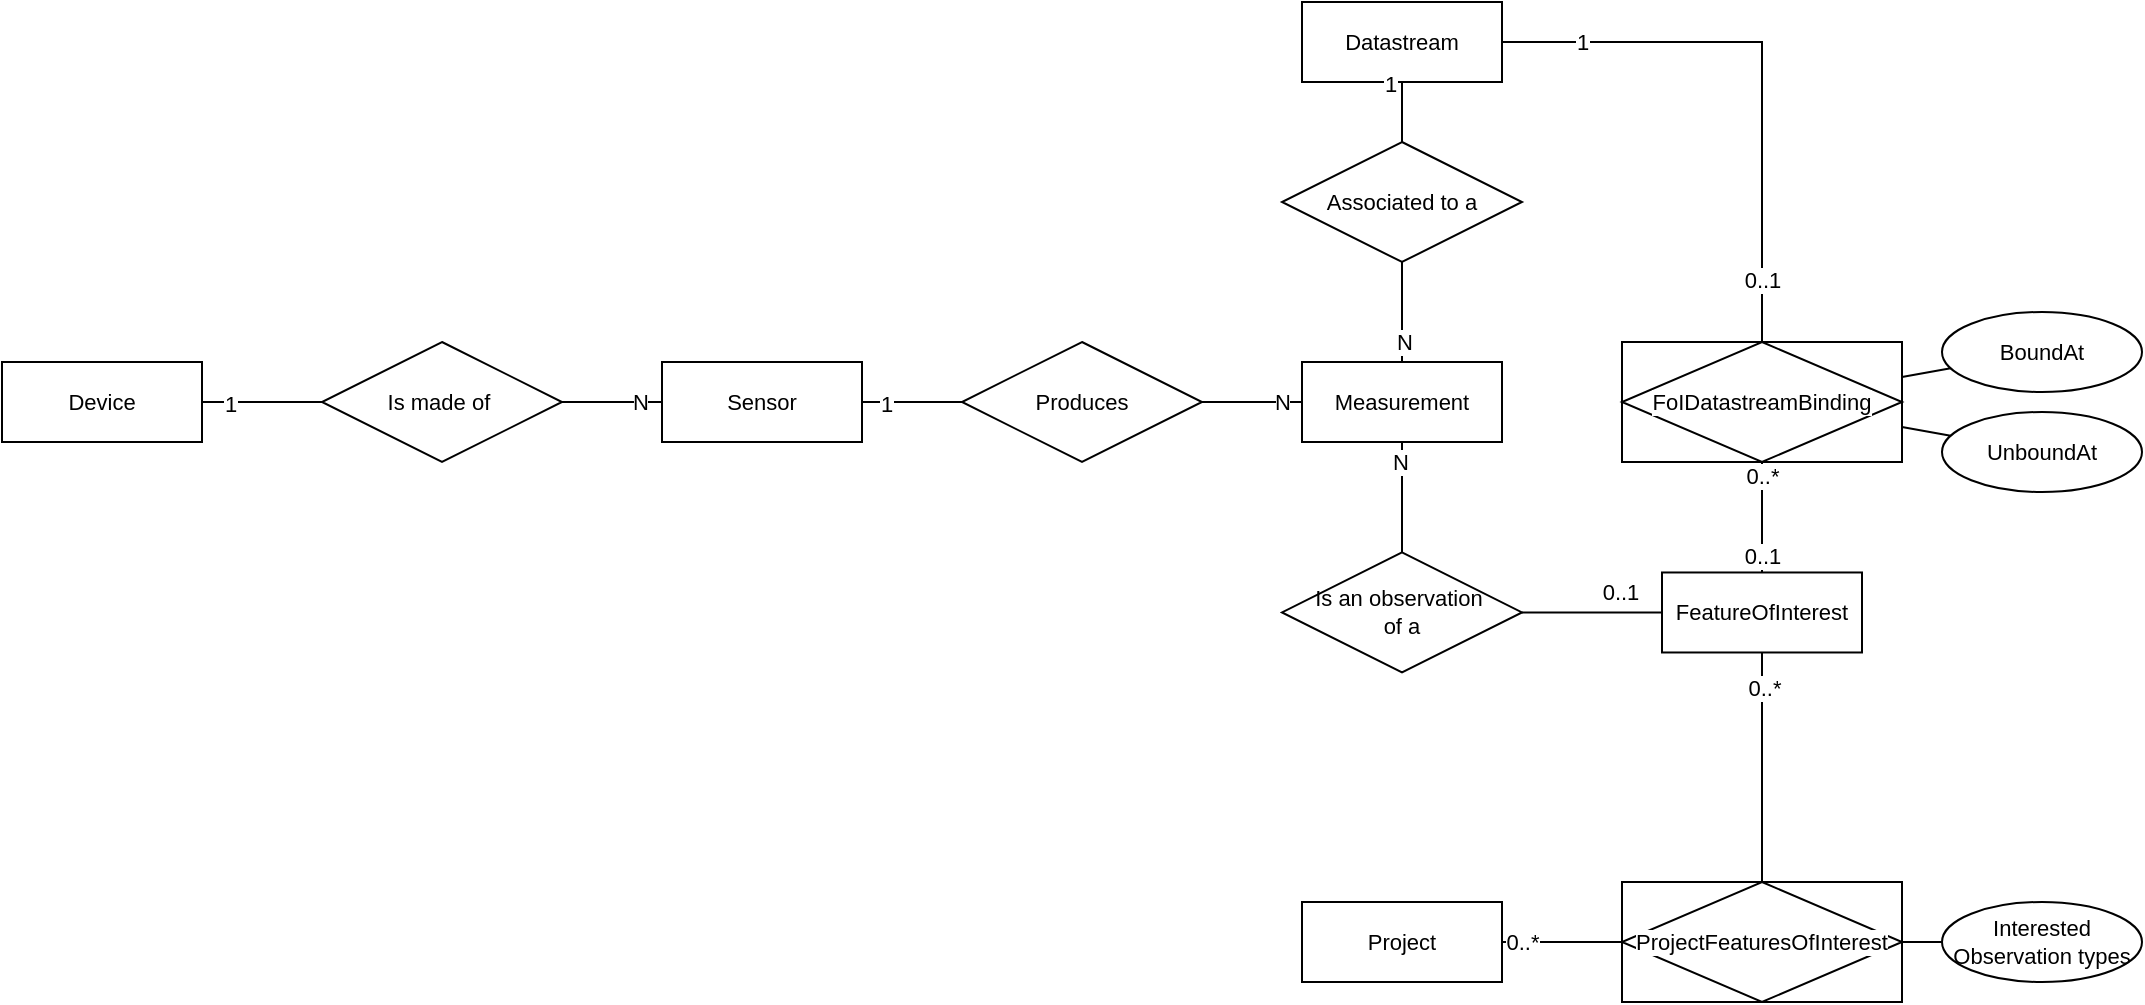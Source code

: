 <mxfile version="24.5.3" type="device" pages="4">
  <diagram id="fdyE7Bon9ZJWYV4omJpd" name="Entities">
    <mxGraphModel dx="1680" dy="700" grid="1" gridSize="10" guides="1" tooltips="1" connect="1" arrows="1" fold="1" page="1" pageScale="1" pageWidth="1169" pageHeight="827" math="0" shadow="0">
      <root>
        <mxCell id="0" />
        <mxCell id="1" parent="0" />
        <mxCell id="eA9G6KjPmTp-fEkUW4yD-7" style="rounded=0;orthogonalLoop=1;jettySize=auto;html=1;strokeColor=default;align=center;verticalAlign=middle;fontFamily=Helvetica;fontSize=11;fontColor=default;labelBackgroundColor=default;endArrow=none;endFill=0;" parent="1" source="eA9G6KjPmTp-fEkUW4yD-1" target="eA9G6KjPmTp-fEkUW4yD-6" edge="1">
          <mxGeometry relative="1" as="geometry" />
        </mxCell>
        <mxCell id="eA9G6KjPmTp-fEkUW4yD-15" value="1" style="edgeLabel;html=1;align=center;verticalAlign=middle;resizable=0;points=[];fontFamily=Helvetica;fontSize=11;fontColor=default;labelBackgroundColor=default;" parent="eA9G6KjPmTp-fEkUW4yD-7" vertex="1" connectable="0">
          <mxGeometry x="-0.54" y="-1" relative="1" as="geometry">
            <mxPoint as="offset" />
          </mxGeometry>
        </mxCell>
        <mxCell id="eA9G6KjPmTp-fEkUW4yD-1" value="Device" style="whiteSpace=wrap;html=1;align=center;fontFamily=Helvetica;fontSize=11;fontColor=default;labelBackgroundColor=default;" parent="1" vertex="1">
          <mxGeometry x="80" y="190" width="100" height="40" as="geometry" />
        </mxCell>
        <mxCell id="eA9G6KjPmTp-fEkUW4yD-10" style="edgeStyle=none;rounded=0;orthogonalLoop=1;jettySize=auto;html=1;strokeColor=default;align=center;verticalAlign=middle;fontFamily=Helvetica;fontSize=11;fontColor=default;labelBackgroundColor=default;endArrow=none;endFill=0;" parent="1" source="eA9G6KjPmTp-fEkUW4yD-2" target="eA9G6KjPmTp-fEkUW4yD-9" edge="1">
          <mxGeometry relative="1" as="geometry" />
        </mxCell>
        <mxCell id="eA9G6KjPmTp-fEkUW4yD-13" value="1" style="edgeLabel;html=1;align=center;verticalAlign=middle;resizable=0;points=[];fontFamily=Helvetica;fontSize=11;fontColor=default;labelBackgroundColor=default;" parent="eA9G6KjPmTp-fEkUW4yD-10" vertex="1" connectable="0">
          <mxGeometry x="-0.52" y="-1" relative="1" as="geometry">
            <mxPoint as="offset" />
          </mxGeometry>
        </mxCell>
        <mxCell id="eA9G6KjPmTp-fEkUW4yD-2" value="Sensor" style="whiteSpace=wrap;html=1;align=center;fontFamily=Helvetica;fontSize=11;fontColor=default;labelBackgroundColor=default;" parent="1" vertex="1">
          <mxGeometry x="410" y="190" width="100" height="40" as="geometry" />
        </mxCell>
        <mxCell id="eA9G6KjPmTp-fEkUW4yD-20" style="edgeStyle=none;rounded=0;orthogonalLoop=1;jettySize=auto;html=1;strokeColor=default;align=center;verticalAlign=middle;fontFamily=Helvetica;fontSize=11;fontColor=default;labelBackgroundColor=default;endArrow=none;endFill=0;" parent="1" source="eA9G6KjPmTp-fEkUW4yD-4" target="eA9G6KjPmTp-fEkUW4yD-19" edge="1">
          <mxGeometry relative="1" as="geometry" />
        </mxCell>
        <mxCell id="eA9G6KjPmTp-fEkUW4yD-24" value="N" style="edgeLabel;html=1;align=center;verticalAlign=middle;resizable=0;points=[];fontFamily=Helvetica;fontSize=11;fontColor=default;labelBackgroundColor=default;" parent="eA9G6KjPmTp-fEkUW4yD-20" vertex="1" connectable="0">
          <mxGeometry x="-0.619" y="-1" relative="1" as="geometry">
            <mxPoint y="-1" as="offset" />
          </mxGeometry>
        </mxCell>
        <mxCell id="eA9G6KjPmTp-fEkUW4yD-4" value="Measurement" style="whiteSpace=wrap;html=1;align=center;fontFamily=Helvetica;fontSize=11;fontColor=default;labelBackgroundColor=default;" parent="1" vertex="1">
          <mxGeometry x="730" y="190" width="100" height="40" as="geometry" />
        </mxCell>
        <mxCell id="vpOfPQBiSOP-EBAgESCu-8" style="rounded=0;orthogonalLoop=1;jettySize=auto;html=1;endArrow=none;endFill=0;" edge="1" parent="1" source="eA9G6KjPmTp-fEkUW4yD-5" target="vpOfPQBiSOP-EBAgESCu-5">
          <mxGeometry relative="1" as="geometry">
            <Array as="points">
              <mxPoint x="960" y="30" />
            </Array>
          </mxGeometry>
        </mxCell>
        <mxCell id="vpOfPQBiSOP-EBAgESCu-10" value="1" style="edgeLabel;html=1;align=center;verticalAlign=middle;resizable=0;points=[];" vertex="1" connectable="0" parent="vpOfPQBiSOP-EBAgESCu-8">
          <mxGeometry x="-0.717" relative="1" as="geometry">
            <mxPoint as="offset" />
          </mxGeometry>
        </mxCell>
        <mxCell id="vpOfPQBiSOP-EBAgESCu-13" value="0..1" style="edgeLabel;html=1;align=center;verticalAlign=middle;resizable=0;points=[];" vertex="1" connectable="0" parent="vpOfPQBiSOP-EBAgESCu-8">
          <mxGeometry x="0.775" relative="1" as="geometry">
            <mxPoint as="offset" />
          </mxGeometry>
        </mxCell>
        <mxCell id="eA9G6KjPmTp-fEkUW4yD-5" value="Datastream" style="whiteSpace=wrap;html=1;align=center;fontFamily=Helvetica;fontSize=11;fontColor=default;labelBackgroundColor=default;" parent="1" vertex="1">
          <mxGeometry x="730" y="10" width="100" height="40" as="geometry" />
        </mxCell>
        <mxCell id="eA9G6KjPmTp-fEkUW4yD-8" style="edgeStyle=none;rounded=0;orthogonalLoop=1;jettySize=auto;html=1;strokeColor=default;align=center;verticalAlign=middle;fontFamily=Helvetica;fontSize=11;fontColor=default;labelBackgroundColor=default;endArrow=none;endFill=0;fontStyle=0" parent="1" source="eA9G6KjPmTp-fEkUW4yD-6" target="eA9G6KjPmTp-fEkUW4yD-2" edge="1">
          <mxGeometry relative="1" as="geometry" />
        </mxCell>
        <mxCell id="eA9G6KjPmTp-fEkUW4yD-14" value="N" style="edgeLabel;html=1;align=center;verticalAlign=middle;resizable=0;points=[];fontFamily=Helvetica;fontSize=11;fontColor=default;labelBackgroundColor=default;" parent="eA9G6KjPmTp-fEkUW4yD-8" vertex="1" connectable="0">
          <mxGeometry x="0.531" relative="1" as="geometry">
            <mxPoint as="offset" />
          </mxGeometry>
        </mxCell>
        <mxCell id="eA9G6KjPmTp-fEkUW4yD-6" value="Is made of&amp;nbsp;" style="shape=rhombus;perimeter=rhombusPerimeter;whiteSpace=wrap;html=1;align=center;fontFamily=Helvetica;fontSize=11;fontColor=default;labelBackgroundColor=default;" parent="1" vertex="1">
          <mxGeometry x="240" y="180" width="120" height="60" as="geometry" />
        </mxCell>
        <mxCell id="eA9G6KjPmTp-fEkUW4yD-11" style="edgeStyle=none;rounded=0;orthogonalLoop=1;jettySize=auto;html=1;strokeColor=default;align=center;verticalAlign=middle;fontFamily=Helvetica;fontSize=11;fontColor=default;labelBackgroundColor=default;endArrow=none;endFill=0;" parent="1" source="eA9G6KjPmTp-fEkUW4yD-9" target="eA9G6KjPmTp-fEkUW4yD-4" edge="1">
          <mxGeometry relative="1" as="geometry" />
        </mxCell>
        <mxCell id="eA9G6KjPmTp-fEkUW4yD-12" value="N" style="edgeLabel;html=1;align=center;verticalAlign=middle;resizable=0;points=[];fontFamily=Helvetica;fontSize=11;fontColor=default;labelBackgroundColor=default;" parent="eA9G6KjPmTp-fEkUW4yD-11" vertex="1" connectable="0">
          <mxGeometry x="0.4" relative="1" as="geometry">
            <mxPoint x="5" as="offset" />
          </mxGeometry>
        </mxCell>
        <mxCell id="eA9G6KjPmTp-fEkUW4yD-9" value="Produces" style="shape=rhombus;perimeter=rhombusPerimeter;whiteSpace=wrap;html=1;align=center;fontFamily=Helvetica;fontSize=11;fontColor=default;labelBackgroundColor=default;" parent="1" vertex="1">
          <mxGeometry x="560" y="180" width="120" height="60" as="geometry" />
        </mxCell>
        <mxCell id="eA9G6KjPmTp-fEkUW4yD-21" style="edgeStyle=none;rounded=0;orthogonalLoop=1;jettySize=auto;html=1;strokeColor=default;align=center;verticalAlign=middle;fontFamily=Helvetica;fontSize=11;fontColor=default;labelBackgroundColor=default;endArrow=none;endFill=0;" parent="1" source="eA9G6KjPmTp-fEkUW4yD-19" target="eA9G6KjPmTp-fEkUW4yD-5" edge="1">
          <mxGeometry relative="1" as="geometry">
            <Array as="points" />
          </mxGeometry>
        </mxCell>
        <mxCell id="eA9G6KjPmTp-fEkUW4yD-25" value="1" style="edgeLabel;html=1;align=center;verticalAlign=middle;resizable=0;points=[];fontFamily=Helvetica;fontSize=11;fontColor=default;labelBackgroundColor=default;" parent="eA9G6KjPmTp-fEkUW4yD-21" vertex="1" connectable="0">
          <mxGeometry x="0.883" y="-1" relative="1" as="geometry">
            <mxPoint x="-7" y="-1" as="offset" />
          </mxGeometry>
        </mxCell>
        <mxCell id="eA9G6KjPmTp-fEkUW4yD-19" value="Associated to a" style="shape=rhombus;perimeter=rhombusPerimeter;whiteSpace=wrap;html=1;align=center;fontFamily=Helvetica;fontSize=11;fontColor=default;labelBackgroundColor=none;" parent="1" vertex="1">
          <mxGeometry x="720" y="80" width="120" height="60" as="geometry" />
        </mxCell>
        <mxCell id="eA9G6KjPmTp-fEkUW4yD-26" style="edgeStyle=none;rounded=0;orthogonalLoop=1;jettySize=auto;html=1;strokeColor=default;align=center;verticalAlign=middle;fontFamily=Helvetica;fontSize=11;fontColor=default;labelBackgroundColor=default;endArrow=none;endFill=0;" parent="1" source="eA9G6KjPmTp-fEkUW4yD-4" target="eA9G6KjPmTp-fEkUW4yD-31" edge="1">
          <mxGeometry relative="1" as="geometry">
            <mxPoint x="830" y="310" as="sourcePoint" />
          </mxGeometry>
        </mxCell>
        <mxCell id="eA9G6KjPmTp-fEkUW4yD-27" value="N" style="edgeLabel;html=1;align=center;verticalAlign=middle;resizable=0;points=[];fontFamily=Helvetica;fontSize=11;fontColor=default;labelBackgroundColor=default;" parent="eA9G6KjPmTp-fEkUW4yD-26" vertex="1" connectable="0">
          <mxGeometry x="-0.619" y="-1" relative="1" as="geometry">
            <mxPoint y="-1" as="offset" />
          </mxGeometry>
        </mxCell>
        <mxCell id="eA9G6KjPmTp-fEkUW4yD-28" value="FeatureOfInterest" style="whiteSpace=wrap;html=1;align=center;fontFamily=Helvetica;fontSize=11;fontColor=default;labelBackgroundColor=default;" parent="1" vertex="1">
          <mxGeometry x="910" y="295.24" width="100" height="40" as="geometry" />
        </mxCell>
        <mxCell id="eA9G6KjPmTp-fEkUW4yD-29" style="edgeStyle=none;rounded=0;orthogonalLoop=1;jettySize=auto;html=1;strokeColor=default;align=center;verticalAlign=middle;fontFamily=Helvetica;fontSize=11;fontColor=default;labelBackgroundColor=default;endArrow=none;endFill=0;" parent="1" source="eA9G6KjPmTp-fEkUW4yD-31" target="eA9G6KjPmTp-fEkUW4yD-28" edge="1">
          <mxGeometry relative="1" as="geometry">
            <Array as="points" />
          </mxGeometry>
        </mxCell>
        <mxCell id="eA9G6KjPmTp-fEkUW4yD-30" value="0..1" style="edgeLabel;html=1;align=center;verticalAlign=middle;resizable=0;points=[];fontFamily=Helvetica;fontSize=11;fontColor=default;labelBackgroundColor=default;" parent="eA9G6KjPmTp-fEkUW4yD-29" vertex="1" connectable="0">
          <mxGeometry x="0.883" y="-1" relative="1" as="geometry">
            <mxPoint x="-17" y="-11" as="offset" />
          </mxGeometry>
        </mxCell>
        <mxCell id="eA9G6KjPmTp-fEkUW4yD-31" value="Is an observation&amp;nbsp;&lt;div&gt;of a&lt;/div&gt;" style="shape=rhombus;perimeter=rhombusPerimeter;whiteSpace=wrap;html=1;align=center;fontFamily=Helvetica;fontSize=11;fontColor=default;labelBackgroundColor=none;fillColor=default;" parent="1" vertex="1">
          <mxGeometry x="720" y="285.24" width="120" height="60" as="geometry" />
        </mxCell>
        <mxCell id="vpOfPQBiSOP-EBAgESCu-3" style="edgeStyle=none;rounded=0;orthogonalLoop=1;jettySize=auto;html=1;strokeColor=default;align=center;verticalAlign=middle;fontFamily=Helvetica;fontSize=11;fontColor=default;labelBackgroundColor=default;endArrow=none;endFill=0;" edge="1" parent="1" source="vpOfPQBiSOP-EBAgESCu-5" target="vpOfPQBiSOP-EBAgESCu-6">
          <mxGeometry relative="1" as="geometry" />
        </mxCell>
        <mxCell id="vpOfPQBiSOP-EBAgESCu-4" style="edgeStyle=none;rounded=0;orthogonalLoop=1;jettySize=auto;html=1;strokeColor=default;align=center;verticalAlign=middle;fontFamily=Helvetica;fontSize=11;fontColor=default;labelBackgroundColor=default;endArrow=none;endFill=0;" edge="1" parent="1" source="vpOfPQBiSOP-EBAgESCu-5" target="vpOfPQBiSOP-EBAgESCu-7">
          <mxGeometry relative="1" as="geometry" />
        </mxCell>
        <mxCell id="vpOfPQBiSOP-EBAgESCu-9" style="rounded=0;orthogonalLoop=1;jettySize=auto;html=1;endArrow=none;endFill=0;" edge="1" parent="1" source="vpOfPQBiSOP-EBAgESCu-5" target="eA9G6KjPmTp-fEkUW4yD-28">
          <mxGeometry relative="1" as="geometry" />
        </mxCell>
        <mxCell id="vpOfPQBiSOP-EBAgESCu-11" value="0..1" style="edgeLabel;html=1;align=center;verticalAlign=middle;resizable=0;points=[];" vertex="1" connectable="0" parent="vpOfPQBiSOP-EBAgESCu-9">
          <mxGeometry x="0.693" relative="1" as="geometry">
            <mxPoint as="offset" />
          </mxGeometry>
        </mxCell>
        <mxCell id="vpOfPQBiSOP-EBAgESCu-12" value="0..*" style="edgeLabel;html=1;align=center;verticalAlign=middle;resizable=0;points=[];" vertex="1" connectable="0" parent="vpOfPQBiSOP-EBAgESCu-9">
          <mxGeometry x="-0.767" relative="1" as="geometry">
            <mxPoint as="offset" />
          </mxGeometry>
        </mxCell>
        <mxCell id="vpOfPQBiSOP-EBAgESCu-5" value="FoIDatastreamBinding" style="shape=associativeEntity;whiteSpace=wrap;html=1;align=center;fontFamily=Helvetica;fontSize=11;fontColor=default;labelBackgroundColor=default;" vertex="1" parent="1">
          <mxGeometry x="890" y="180" width="140" height="60" as="geometry" />
        </mxCell>
        <mxCell id="vpOfPQBiSOP-EBAgESCu-6" value="BoundAt" style="ellipse;whiteSpace=wrap;html=1;align=center;fontFamily=Helvetica;fontSize=11;fontColor=default;labelBackgroundColor=default;" vertex="1" parent="1">
          <mxGeometry x="1050" y="165" width="100" height="40" as="geometry" />
        </mxCell>
        <mxCell id="vpOfPQBiSOP-EBAgESCu-7" value="UnboundAt" style="ellipse;whiteSpace=wrap;html=1;align=center;fontFamily=Helvetica;fontSize=11;fontColor=default;labelBackgroundColor=default;" vertex="1" parent="1">
          <mxGeometry x="1050" y="215" width="100" height="40" as="geometry" />
        </mxCell>
        <mxCell id="0A-EdyVpFoUyQ_ps4YC1-2" style="edgeStyle=none;rounded=0;orthogonalLoop=1;jettySize=auto;html=1;strokeColor=default;align=center;verticalAlign=middle;fontFamily=Helvetica;fontSize=11;fontColor=default;labelBackgroundColor=default;endArrow=none;endFill=0;" edge="1" parent="1" source="vpOfPQBiSOP-EBAgESCu-14" target="0A-EdyVpFoUyQ_ps4YC1-7">
          <mxGeometry relative="1" as="geometry">
            <mxPoint x="900" y="480" as="targetPoint" />
          </mxGeometry>
        </mxCell>
        <mxCell id="0A-EdyVpFoUyQ_ps4YC1-6" value="0..*" style="edgeLabel;html=1;align=center;verticalAlign=middle;resizable=0;points=[];fontFamily=Helvetica;fontSize=11;fontColor=default;labelBackgroundColor=default;" vertex="1" connectable="0" parent="0A-EdyVpFoUyQ_ps4YC1-2">
          <mxGeometry x="-0.667" y="-1" relative="1" as="geometry">
            <mxPoint y="-1" as="offset" />
          </mxGeometry>
        </mxCell>
        <mxCell id="vpOfPQBiSOP-EBAgESCu-14" value="Project" style="whiteSpace=wrap;html=1;align=center;fontFamily=Helvetica;fontSize=11;fontColor=default;labelBackgroundColor=default;" vertex="1" parent="1">
          <mxGeometry x="730" y="460" width="100" height="40" as="geometry" />
        </mxCell>
        <mxCell id="0A-EdyVpFoUyQ_ps4YC1-3" style="edgeStyle=none;rounded=0;orthogonalLoop=1;jettySize=auto;html=1;strokeColor=default;align=center;verticalAlign=middle;fontFamily=Helvetica;fontSize=11;fontColor=default;labelBackgroundColor=default;endArrow=none;endFill=0;" edge="1" parent="1" source="0A-EdyVpFoUyQ_ps4YC1-7" target="eA9G6KjPmTp-fEkUW4yD-28">
          <mxGeometry relative="1" as="geometry">
            <mxPoint x="960" y="400" as="sourcePoint" />
          </mxGeometry>
        </mxCell>
        <mxCell id="0A-EdyVpFoUyQ_ps4YC1-5" value="0..*" style="edgeLabel;html=1;align=center;verticalAlign=middle;resizable=0;points=[];fontFamily=Helvetica;fontSize=11;fontColor=default;labelBackgroundColor=default;" vertex="1" connectable="0" parent="0A-EdyVpFoUyQ_ps4YC1-3">
          <mxGeometry x="0.688" y="-1" relative="1" as="geometry">
            <mxPoint as="offset" />
          </mxGeometry>
        </mxCell>
        <mxCell id="0A-EdyVpFoUyQ_ps4YC1-9" style="edgeStyle=none;rounded=0;orthogonalLoop=1;jettySize=auto;html=1;strokeColor=default;align=center;verticalAlign=middle;fontFamily=Helvetica;fontSize=11;fontColor=default;labelBackgroundColor=default;endArrow=none;endFill=0;" edge="1" parent="1" source="0A-EdyVpFoUyQ_ps4YC1-7" target="0A-EdyVpFoUyQ_ps4YC1-8">
          <mxGeometry relative="1" as="geometry" />
        </mxCell>
        <mxCell id="0A-EdyVpFoUyQ_ps4YC1-7" value="ProjectFeaturesOfInterest" style="shape=associativeEntity;whiteSpace=wrap;html=1;align=center;fontFamily=Helvetica;fontSize=11;fontColor=default;labelBackgroundColor=default;" vertex="1" parent="1">
          <mxGeometry x="890" y="450" width="140" height="60" as="geometry" />
        </mxCell>
        <mxCell id="0A-EdyVpFoUyQ_ps4YC1-8" value="Interested Observation types" style="ellipse;whiteSpace=wrap;html=1;align=center;fontFamily=Helvetica;fontSize=11;fontColor=default;labelBackgroundColor=none;" vertex="1" parent="1">
          <mxGeometry x="1050" y="460" width="100" height="40" as="geometry" />
        </mxCell>
      </root>
    </mxGraphModel>
  </diagram>
  <diagram id="fMGNeipkLIkTHCkSgyKK" name="Services">
    <mxGraphModel dx="1960" dy="817" grid="1" gridSize="10" guides="1" tooltips="1" connect="1" arrows="1" fold="1" page="1" pageScale="1.25" pageWidth="1169" pageHeight="827" math="0" shadow="0">
      <root>
        <mxCell id="0" />
        <mxCell id="1" parent="0" />
        <object placeholders="1" c4Name="Devices" c4Type="Component" c4Technology="GoLang" c4Description="Responsible for managing devices and their sensors" label="&lt;font style=&quot;font-size: 16px&quot;&gt;&lt;b&gt;%c4Name%&lt;/b&gt;&lt;/font&gt;&lt;div&gt;[%c4Type%: %c4Technology%]&lt;/div&gt;&lt;br&gt;&lt;div&gt;&lt;font style=&quot;font-size: 11px&quot;&gt;%c4Description%&lt;/font&gt;&lt;/div&gt;" id="EjK_YpWmMZ_rpSEXWELv-1">
          <mxCell style="rounded=1;whiteSpace=wrap;html=1;labelBackgroundColor=none;fillColor=#63BEF2;fontColor=#ffffff;align=center;arcSize=6;strokeColor=#2086C9;metaEdit=1;resizable=0;points=[[0.25,0,0],[0.5,0,0],[0.75,0,0],[1,0.25,0],[1,0.5,0],[1,0.75,0],[0.75,1,0],[0.5,1,0],[0.25,1,0],[0,0.75,0],[0,0.5,0],[0,0.25,0]];" vertex="1" parent="1">
            <mxGeometry x="525" y="230" width="240" height="120" as="geometry" />
          </mxCell>
        </object>
        <mxCell id="ywTnzIPJs6wiFW_c2x1Z-4" style="edgeStyle=none;rounded=0;orthogonalLoop=1;jettySize=auto;html=1;strokeColor=default;align=center;verticalAlign=middle;fontFamily=Helvetica;fontSize=11;fontColor=default;labelBackgroundColor=default;endArrow=classic;endFill=1;" edge="1" parent="1" source="EjK_YpWmMZ_rpSEXWELv-2" target="EjK_YpWmMZ_rpSEXWELv-1">
          <mxGeometry relative="1" as="geometry" />
        </mxCell>
        <mxCell id="ywTnzIPJs6wiFW_c2x1Z-5" style="edgeStyle=none;rounded=0;orthogonalLoop=1;jettySize=auto;html=1;strokeColor=default;align=center;verticalAlign=middle;fontFamily=Helvetica;fontSize=11;fontColor=default;labelBackgroundColor=default;endArrow=classic;endFill=1;" edge="1" parent="1" source="EjK_YpWmMZ_rpSEXWELv-2" target="RFIR7j6ln_LFoZsdxVrI-1">
          <mxGeometry relative="1" as="geometry" />
        </mxCell>
        <object placeholders="1" c4Name="Measurements" c4Type="Component" c4Technology="GoLang" c4Description="Receives final PipelineMessage and converts it to measurements and datastreams" label="&lt;font style=&quot;font-size: 16px&quot;&gt;&lt;b&gt;%c4Name%&lt;/b&gt;&lt;/font&gt;&lt;div&gt;[%c4Type%: %c4Technology%]&lt;/div&gt;&lt;br&gt;&lt;div&gt;&lt;font style=&quot;font-size: 11px&quot;&gt;%c4Description%&lt;/font&gt;&lt;/div&gt;" id="EjK_YpWmMZ_rpSEXWELv-2">
          <mxCell style="rounded=1;whiteSpace=wrap;html=1;labelBackgroundColor=none;fillColor=#63BEF2;fontColor=#ffffff;align=center;arcSize=6;strokeColor=#2086C9;metaEdit=1;resizable=0;points=[[0.25,0,0],[0.5,0,0],[0.75,0,0],[1,0.25,0],[1,0.5,0],[1,0.75,0],[0.75,1,0],[0.5,1,0],[0.25,1,0],[0,0.75,0],[0,0.5,0],[0,0.25,0]];" vertex="1" parent="1">
            <mxGeometry x="690" y="480" width="240" height="120" as="geometry" />
          </mxCell>
        </object>
        <mxCell id="ywTnzIPJs6wiFW_c2x1Z-2" style="edgeStyle=none;rounded=0;orthogonalLoop=1;jettySize=auto;html=1;strokeColor=default;align=center;verticalAlign=middle;fontFamily=Helvetica;fontSize=11;fontColor=default;labelBackgroundColor=default;endArrow=classic;endFill=1;" edge="1" parent="1" source="EjK_YpWmMZ_rpSEXWELv-3" target="EjK_YpWmMZ_rpSEXWELv-2">
          <mxGeometry relative="1" as="geometry" />
        </mxCell>
        <object placeholders="1" c4Name="Processing" c4Type="Component" c4Technology="GoLang" c4Description="Responsible for receiving IngressDTOs processing, creating work and sending to workers based on pipelines" label="&lt;font style=&quot;font-size: 16px&quot;&gt;&lt;b&gt;%c4Name%&lt;/b&gt;&lt;/font&gt;&lt;div&gt;[%c4Type%: %c4Technology%]&lt;/div&gt;&lt;br&gt;&lt;div&gt;&lt;font style=&quot;font-size: 11px&quot;&gt;%c4Description%&lt;/font&gt;&lt;/div&gt;" id="EjK_YpWmMZ_rpSEXWELv-3">
          <mxCell style="rounded=1;whiteSpace=wrap;html=1;labelBackgroundColor=none;fillColor=#63BEF2;fontColor=#ffffff;align=center;arcSize=6;strokeColor=#2086C9;metaEdit=1;resizable=0;points=[[0.25,0,0],[0.5,0,0],[0.75,0,0],[1,0.25,0],[1,0.5,0],[1,0.75,0],[0.75,1,0],[0.5,1,0],[0.25,1,0],[0,0.75,0],[0,0.5,0],[0,0.25,0]];" vertex="1" parent="1">
            <mxGeometry x="190" y="480" width="240" height="120" as="geometry" />
          </mxCell>
        </object>
        <object placeholders="1" c4Name="Projects" c4Type="Component" c4Technology="GoLang" c4Description="Responsible for managing projects and their relation to FeaturesOfInterest" label="&lt;font style=&quot;font-size: 16px&quot;&gt;&lt;b&gt;%c4Name%&lt;/b&gt;&lt;/font&gt;&lt;div&gt;[%c4Type%: %c4Technology%]&lt;/div&gt;&lt;br&gt;&lt;div&gt;&lt;font style=&quot;font-size: 11px&quot;&gt;%c4Description%&lt;/font&gt;&lt;/div&gt;" id="RFIR7j6ln_LFoZsdxVrI-1">
          <mxCell style="rounded=1;whiteSpace=wrap;html=1;labelBackgroundColor=none;fillColor=#63BEF2;fontColor=#ffffff;align=center;arcSize=6;strokeColor=#2086C9;metaEdit=1;resizable=0;points=[[0.25,0,0],[0.5,0,0],[0.75,0,0],[1,0.25,0],[1,0.5,0],[1,0.75,0],[0.75,1,0],[0.5,1,0],[0.25,1,0],[0,0.75,0],[0,0.5,0],[0,0.25,0]];" vertex="1" parent="1">
            <mxGeometry x="855" y="230" width="240" height="120" as="geometry" />
          </mxCell>
        </object>
      </root>
    </mxGraphModel>
  </diagram>
  <diagram name="Measurements Table Optimization" id="rAXUZqpjFw0ocZFbPhKP">
    <mxGraphModel dx="1680" dy="700" grid="1" gridSize="10" guides="1" tooltips="1" connect="1" arrows="1" fold="1" page="1" pageScale="1" pageWidth="1169" pageHeight="827" math="0" shadow="0">
      <root>
        <mxCell id="0" />
        <mxCell id="1" parent="0" />
        <mxCell id="d8uW3kwRBsjR4Sv8d3cF-21" style="rounded=0;orthogonalLoop=1;jettySize=auto;html=1;" parent="1" source="d8uW3kwRBsjR4Sv8d3cF-1" target="d8uW3kwRBsjR4Sv8d3cF-20" edge="1">
          <mxGeometry relative="1" as="geometry" />
        </mxCell>
        <mxCell id="d8uW3kwRBsjR4Sv8d3cF-25" style="edgeStyle=none;rounded=0;orthogonalLoop=1;jettySize=auto;html=1;strokeColor=default;align=center;verticalAlign=middle;fontFamily=Helvetica;fontSize=11;fontColor=default;labelBackgroundColor=default;endArrow=classic;" parent="1" source="d8uW3kwRBsjR4Sv8d3cF-1" target="d8uW3kwRBsjR4Sv8d3cF-22" edge="1">
          <mxGeometry relative="1" as="geometry" />
        </mxCell>
        <mxCell id="d8uW3kwRBsjR4Sv8d3cF-1" value="Measurements" style="shape=table;startSize=30;container=1;collapsible=1;childLayout=tableLayout;fixedRows=1;rowLines=0;fontStyle=1;align=center;resizeLast=1;html=1;" parent="1" vertex="1">
          <mxGeometry x="1300" y="170" width="300" height="180" as="geometry" />
        </mxCell>
        <mxCell id="d8uW3kwRBsjR4Sv8d3cF-5" value="" style="shape=tableRow;horizontal=0;startSize=0;swimlaneHead=0;swimlaneBody=0;fillColor=none;collapsible=0;dropTarget=0;points=[[0,0.5],[1,0.5]];portConstraint=eastwest;top=0;left=0;right=0;bottom=0;" parent="d8uW3kwRBsjR4Sv8d3cF-1" vertex="1">
          <mxGeometry y="30" width="300" height="30" as="geometry" />
        </mxCell>
        <mxCell id="d8uW3kwRBsjR4Sv8d3cF-6" value="" style="shape=partialRectangle;connectable=0;fillColor=none;top=0;left=0;bottom=0;right=0;editable=1;overflow=hidden;whiteSpace=wrap;html=1;" parent="d8uW3kwRBsjR4Sv8d3cF-5" vertex="1">
          <mxGeometry width="30" height="30" as="geometry">
            <mxRectangle width="30" height="30" as="alternateBounds" />
          </mxGeometry>
        </mxCell>
        <mxCell id="d8uW3kwRBsjR4Sv8d3cF-7" value="MeasurementID" style="shape=partialRectangle;connectable=0;fillColor=none;top=0;left=0;bottom=0;right=0;align=left;spacingLeft=6;overflow=hidden;whiteSpace=wrap;html=1;" parent="d8uW3kwRBsjR4Sv8d3cF-5" vertex="1">
          <mxGeometry x="30" width="270" height="30" as="geometry">
            <mxRectangle width="270" height="30" as="alternateBounds" />
          </mxGeometry>
        </mxCell>
        <mxCell id="d8uW3kwRBsjR4Sv8d3cF-8" value="" style="shape=tableRow;horizontal=0;startSize=0;swimlaneHead=0;swimlaneBody=0;fillColor=none;collapsible=0;dropTarget=0;points=[[0,0.5],[1,0.5]];portConstraint=eastwest;top=0;left=0;right=0;bottom=0;" parent="d8uW3kwRBsjR4Sv8d3cF-1" vertex="1">
          <mxGeometry y="60" width="300" height="30" as="geometry" />
        </mxCell>
        <mxCell id="d8uW3kwRBsjR4Sv8d3cF-9" value="" style="shape=partialRectangle;connectable=0;fillColor=none;top=0;left=0;bottom=0;right=0;editable=1;overflow=hidden;whiteSpace=wrap;html=1;" parent="d8uW3kwRBsjR4Sv8d3cF-8" vertex="1">
          <mxGeometry width="30" height="30" as="geometry">
            <mxRectangle width="30" height="30" as="alternateBounds" />
          </mxGeometry>
        </mxCell>
        <mxCell id="d8uW3kwRBsjR4Sv8d3cF-10" value="Timestamp" style="shape=partialRectangle;connectable=0;fillColor=none;top=0;left=0;bottom=0;right=0;align=left;spacingLeft=6;overflow=hidden;whiteSpace=wrap;html=1;" parent="d8uW3kwRBsjR4Sv8d3cF-8" vertex="1">
          <mxGeometry x="30" width="270" height="30" as="geometry">
            <mxRectangle width="270" height="30" as="alternateBounds" />
          </mxGeometry>
        </mxCell>
        <mxCell id="d8uW3kwRBsjR4Sv8d3cF-11" value="" style="shape=tableRow;horizontal=0;startSize=0;swimlaneHead=0;swimlaneBody=0;fillColor=none;collapsible=0;dropTarget=0;points=[[0,0.5],[1,0.5]];portConstraint=eastwest;top=0;left=0;right=0;bottom=0;" parent="d8uW3kwRBsjR4Sv8d3cF-1" vertex="1">
          <mxGeometry y="90" width="300" height="30" as="geometry" />
        </mxCell>
        <mxCell id="d8uW3kwRBsjR4Sv8d3cF-12" value="" style="shape=partialRectangle;connectable=0;fillColor=none;top=0;left=0;bottom=0;right=0;editable=1;overflow=hidden;whiteSpace=wrap;html=1;" parent="d8uW3kwRBsjR4Sv8d3cF-11" vertex="1">
          <mxGeometry width="30" height="30" as="geometry">
            <mxRectangle width="30" height="30" as="alternateBounds" />
          </mxGeometry>
        </mxCell>
        <mxCell id="d8uW3kwRBsjR4Sv8d3cF-13" value="TenantID" style="shape=partialRectangle;connectable=0;fillColor=none;top=0;left=0;bottom=0;right=0;align=left;spacingLeft=6;overflow=hidden;whiteSpace=wrap;html=1;" parent="d8uW3kwRBsjR4Sv8d3cF-11" vertex="1">
          <mxGeometry x="30" width="270" height="30" as="geometry">
            <mxRectangle width="270" height="30" as="alternateBounds" />
          </mxGeometry>
        </mxCell>
        <mxCell id="d8uW3kwRBsjR4Sv8d3cF-14" value="" style="shape=tableRow;horizontal=0;startSize=0;swimlaneHead=0;swimlaneBody=0;fillColor=none;collapsible=0;dropTarget=0;points=[[0,0.5],[1,0.5]];portConstraint=eastwest;top=0;left=0;right=0;bottom=0;" parent="d8uW3kwRBsjR4Sv8d3cF-1" vertex="1">
          <mxGeometry y="120" width="300" height="30" as="geometry" />
        </mxCell>
        <mxCell id="d8uW3kwRBsjR4Sv8d3cF-15" value="" style="shape=partialRectangle;connectable=0;fillColor=none;top=0;left=0;bottom=0;right=0;editable=1;overflow=hidden;whiteSpace=wrap;html=1;" parent="d8uW3kwRBsjR4Sv8d3cF-14" vertex="1">
          <mxGeometry width="30" height="30" as="geometry">
            <mxRectangle width="30" height="30" as="alternateBounds" />
          </mxGeometry>
        </mxCell>
        <mxCell id="d8uW3kwRBsjR4Sv8d3cF-16" value="DatastreamID" style="shape=partialRectangle;connectable=0;fillColor=none;top=0;left=0;bottom=0;right=0;align=left;spacingLeft=6;overflow=hidden;whiteSpace=wrap;html=1;" parent="d8uW3kwRBsjR4Sv8d3cF-14" vertex="1">
          <mxGeometry x="30" width="270" height="30" as="geometry">
            <mxRectangle width="270" height="30" as="alternateBounds" />
          </mxGeometry>
        </mxCell>
        <mxCell id="d8uW3kwRBsjR4Sv8d3cF-17" value="" style="shape=tableRow;horizontal=0;startSize=0;swimlaneHead=0;swimlaneBody=0;fillColor=none;collapsible=0;dropTarget=0;points=[[0,0.5],[1,0.5]];portConstraint=eastwest;top=0;left=0;right=0;bottom=0;" parent="d8uW3kwRBsjR4Sv8d3cF-1" vertex="1">
          <mxGeometry y="150" width="300" height="30" as="geometry" />
        </mxCell>
        <mxCell id="d8uW3kwRBsjR4Sv8d3cF-18" value="" style="shape=partialRectangle;connectable=0;fillColor=none;top=0;left=0;bottom=0;right=0;editable=1;overflow=hidden;whiteSpace=wrap;html=1;" parent="d8uW3kwRBsjR4Sv8d3cF-17" vertex="1">
          <mxGeometry width="30" height="30" as="geometry">
            <mxRectangle width="30" height="30" as="alternateBounds" />
          </mxGeometry>
        </mxCell>
        <mxCell id="d8uW3kwRBsjR4Sv8d3cF-19" value="FeatureOfInterestID" style="shape=partialRectangle;connectable=0;fillColor=none;top=0;left=0;bottom=0;right=0;align=left;spacingLeft=6;overflow=hidden;whiteSpace=wrap;html=1;" parent="d8uW3kwRBsjR4Sv8d3cF-17" vertex="1">
          <mxGeometry x="30" width="270" height="30" as="geometry">
            <mxRectangle width="270" height="30" as="alternateBounds" />
          </mxGeometry>
        </mxCell>
        <mxCell id="ADEAatp76KYXMYbJpZsr-3" style="rounded=0;orthogonalLoop=1;jettySize=auto;html=1;" edge="1" parent="1" source="d8uW3kwRBsjR4Sv8d3cF-20" target="ADEAatp76KYXMYbJpZsr-1">
          <mxGeometry relative="1" as="geometry" />
        </mxCell>
        <mxCell id="ADEAatp76KYXMYbJpZsr-5" style="edgeStyle=none;rounded=0;orthogonalLoop=1;jettySize=auto;html=1;strokeColor=default;align=center;verticalAlign=middle;fontFamily=Helvetica;fontSize=11;fontColor=default;labelBackgroundColor=default;endArrow=classic;" edge="1" parent="1" source="d8uW3kwRBsjR4Sv8d3cF-20" target="ADEAatp76KYXMYbJpZsr-2">
          <mxGeometry relative="1" as="geometry" />
        </mxCell>
        <mxCell id="d8uW3kwRBsjR4Sv8d3cF-20" value="Timestamp" style="whiteSpace=wrap;html=1;align=center;" parent="1" vertex="1">
          <mxGeometry x="1760" y="135" width="100" height="40" as="geometry" />
        </mxCell>
        <mxCell id="d8uW3kwRBsjR4Sv8d3cF-22" value="Timestamp" style="whiteSpace=wrap;html=1;align=center;" parent="1" vertex="1">
          <mxGeometry x="1760" y="335" width="100" height="40" as="geometry" />
        </mxCell>
        <mxCell id="d8uW3kwRBsjR4Sv8d3cF-42" style="edgeStyle=orthogonalEdgeStyle;rounded=0;orthogonalLoop=1;jettySize=auto;html=1;strokeColor=default;align=center;verticalAlign=middle;fontFamily=Helvetica;fontSize=11;fontColor=default;labelBackgroundColor=default;endArrow=none;endFill=0;exitX=0.5;exitY=1;exitDx=0;exitDy=0;" parent="1" source="d8uW3kwRBsjR4Sv8d3cF-35" target="d8uW3kwRBsjR4Sv8d3cF-40" edge="1">
          <mxGeometry relative="1" as="geometry" />
        </mxCell>
        <mxCell id="vOKstgV0_YbRhc0kYzh2-14" value="N" style="edgeLabel;html=1;align=center;verticalAlign=middle;resizable=0;points=[];fontFamily=Helvetica;fontSize=11;fontColor=default;labelBackgroundColor=default;" parent="d8uW3kwRBsjR4Sv8d3cF-42" vertex="1" connectable="0">
          <mxGeometry x="-0.173" y="1" relative="1" as="geometry">
            <mxPoint as="offset" />
          </mxGeometry>
        </mxCell>
        <mxCell id="d8uW3kwRBsjR4Sv8d3cF-44" style="edgeStyle=orthogonalEdgeStyle;rounded=0;orthogonalLoop=1;jettySize=auto;html=1;exitX=0.5;exitY=0;exitDx=0;exitDy=0;entryX=0;entryY=0.5;entryDx=0;entryDy=0;strokeColor=default;align=center;verticalAlign=middle;fontFamily=Helvetica;fontSize=11;fontColor=default;labelBackgroundColor=default;endArrow=none;endFill=0;" parent="1" source="d8uW3kwRBsjR4Sv8d3cF-35" target="d8uW3kwRBsjR4Sv8d3cF-39" edge="1">
          <mxGeometry relative="1" as="geometry" />
        </mxCell>
        <mxCell id="vOKstgV0_YbRhc0kYzh2-2" style="edgeStyle=orthogonalEdgeStyle;rounded=0;orthogonalLoop=1;jettySize=auto;html=1;entryX=0;entryY=0.5;entryDx=0;entryDy=0;exitX=0.5;exitY=1;exitDx=0;exitDy=0;endArrow=none;endFill=0;" parent="1" source="d8uW3kwRBsjR4Sv8d3cF-35" target="vOKstgV0_YbRhc0kYzh2-1" edge="1">
          <mxGeometry relative="1" as="geometry" />
        </mxCell>
        <mxCell id="vOKstgV0_YbRhc0kYzh2-13" value="N" style="edgeLabel;html=1;align=center;verticalAlign=middle;resizable=0;points=[];fontFamily=Helvetica;fontSize=11;fontColor=default;labelBackgroundColor=default;" parent="vOKstgV0_YbRhc0kYzh2-2" vertex="1" connectable="0">
          <mxGeometry x="-0.961" relative="1" as="geometry">
            <mxPoint y="45" as="offset" />
          </mxGeometry>
        </mxCell>
        <mxCell id="d8uW3kwRBsjR4Sv8d3cF-35" value="Measurement" style="whiteSpace=wrap;html=1;align=center;fontFamily=Helvetica;fontSize=11;fontColor=default;labelBackgroundColor=default;" parent="1" vertex="1">
          <mxGeometry x="1420" y="1140" width="100" height="40" as="geometry" />
        </mxCell>
        <mxCell id="d8uW3kwRBsjR4Sv8d3cF-36" value="Device" style="whiteSpace=wrap;html=1;align=center;fontFamily=Helvetica;fontSize=11;fontColor=default;labelBackgroundColor=default;" parent="1" vertex="1">
          <mxGeometry x="1730" y="1080" width="100" height="40" as="geometry" />
        </mxCell>
        <mxCell id="vOKstgV0_YbRhc0kYzh2-8" style="edgeStyle=orthogonalEdgeStyle;rounded=0;orthogonalLoop=1;jettySize=auto;html=1;strokeColor=default;align=center;verticalAlign=middle;fontFamily=Helvetica;fontSize=11;fontColor=default;labelBackgroundColor=default;endArrow=none;endFill=0;" parent="1" source="d8uW3kwRBsjR4Sv8d3cF-37" target="vOKstgV0_YbRhc0kYzh2-4" edge="1">
          <mxGeometry relative="1" as="geometry" />
        </mxCell>
        <mxCell id="vOKstgV0_YbRhc0kYzh2-10" value="1" style="edgeLabel;html=1;align=center;verticalAlign=middle;resizable=0;points=[];fontFamily=Helvetica;fontSize=11;fontColor=default;labelBackgroundColor=default;" parent="vOKstgV0_YbRhc0kYzh2-8" vertex="1" connectable="0">
          <mxGeometry x="-0.909" relative="1" as="geometry">
            <mxPoint as="offset" />
          </mxGeometry>
        </mxCell>
        <mxCell id="d8uW3kwRBsjR4Sv8d3cF-37" value="FeatureOfInterest" style="whiteSpace=wrap;html=1;align=center;fontFamily=Helvetica;fontSize=11;fontColor=default;labelBackgroundColor=default;" parent="1" vertex="1">
          <mxGeometry x="1730" y="1190" width="100" height="40" as="geometry" />
        </mxCell>
        <mxCell id="d8uW3kwRBsjR4Sv8d3cF-38" value="Datastream" style="whiteSpace=wrap;html=1;align=center;fontFamily=Helvetica;fontSize=11;fontColor=default;labelBackgroundColor=default;" parent="1" vertex="1">
          <mxGeometry x="1730" y="1340" width="100" height="40" as="geometry" />
        </mxCell>
        <mxCell id="d8uW3kwRBsjR4Sv8d3cF-45" value="" style="edgeStyle=orthogonalEdgeStyle;rounded=0;orthogonalLoop=1;jettySize=auto;html=1;strokeColor=default;align=center;verticalAlign=middle;fontFamily=Helvetica;fontSize=11;fontColor=default;labelBackgroundColor=default;endArrow=none;endFill=0;" parent="1" source="d8uW3kwRBsjR4Sv8d3cF-39" target="d8uW3kwRBsjR4Sv8d3cF-36" edge="1">
          <mxGeometry relative="1" as="geometry" />
        </mxCell>
        <mxCell id="d8uW3kwRBsjR4Sv8d3cF-39" value="Created By" style="shape=rhombus;perimeter=rhombusPerimeter;whiteSpace=wrap;html=1;align=center;fontFamily=Helvetica;fontSize=11;fontColor=default;labelBackgroundColor=default;" parent="1" vertex="1">
          <mxGeometry x="1570" y="1070" width="120" height="60" as="geometry" />
        </mxCell>
        <mxCell id="d8uW3kwRBsjR4Sv8d3cF-46" value="" style="edgeStyle=orthogonalEdgeStyle;rounded=0;orthogonalLoop=1;jettySize=auto;html=1;strokeColor=default;align=center;verticalAlign=middle;fontFamily=Helvetica;fontSize=11;fontColor=default;labelBackgroundColor=default;endArrow=none;endFill=0;" parent="1" source="d8uW3kwRBsjR4Sv8d3cF-40" target="d8uW3kwRBsjR4Sv8d3cF-37" edge="1">
          <mxGeometry relative="1" as="geometry" />
        </mxCell>
        <mxCell id="d8uW3kwRBsjR4Sv8d3cF-40" value="Observes A" style="shape=rhombus;perimeter=rhombusPerimeter;whiteSpace=wrap;html=1;align=center;fontFamily=Helvetica;fontSize=11;fontColor=default;labelBackgroundColor=default;" parent="1" vertex="1">
          <mxGeometry x="1570" y="1180" width="120" height="60" as="geometry" />
        </mxCell>
        <mxCell id="d8uW3kwRBsjR4Sv8d3cF-52" style="edgeStyle=none;rounded=0;orthogonalLoop=1;jettySize=auto;html=1;strokeColor=default;align=center;verticalAlign=middle;fontFamily=Helvetica;fontSize=11;fontColor=default;labelBackgroundColor=default;endArrow=none;endFill=0;" parent="1" source="d8uW3kwRBsjR4Sv8d3cF-47" target="d8uW3kwRBsjR4Sv8d3cF-48" edge="1">
          <mxGeometry relative="1" as="geometry" />
        </mxCell>
        <mxCell id="d8uW3kwRBsjR4Sv8d3cF-53" style="edgeStyle=none;rounded=0;orthogonalLoop=1;jettySize=auto;html=1;strokeColor=default;align=center;verticalAlign=middle;fontFamily=Helvetica;fontSize=11;fontColor=default;labelBackgroundColor=default;endArrow=none;endFill=0;" parent="1" source="d8uW3kwRBsjR4Sv8d3cF-47" target="d8uW3kwRBsjR4Sv8d3cF-49" edge="1">
          <mxGeometry relative="1" as="geometry" />
        </mxCell>
        <mxCell id="d8uW3kwRBsjR4Sv8d3cF-47" value="Actor" style="shape=umlActor;verticalLabelPosition=bottom;verticalAlign=top;html=1;fontFamily=Helvetica;fontSize=11;fontColor=default;labelBackgroundColor=default;" parent="1" vertex="1">
          <mxGeometry x="223.75" y="95" width="30" height="60" as="geometry" />
        </mxCell>
        <mxCell id="d8uW3kwRBsjR4Sv8d3cF-51" style="rounded=0;orthogonalLoop=1;jettySize=auto;html=1;strokeColor=default;align=center;verticalAlign=middle;fontFamily=Helvetica;fontSize=11;fontColor=default;labelBackgroundColor=default;endArrow=block;endFill=1;" parent="1" source="d8uW3kwRBsjR4Sv8d3cF-48" target="d8uW3kwRBsjR4Sv8d3cF-50" edge="1">
          <mxGeometry relative="1" as="geometry" />
        </mxCell>
        <mxCell id="d8uW3kwRBsjR4Sv8d3cF-48" value="View Project Measurements" style="ellipse;whiteSpace=wrap;html=1;fontFamily=Helvetica;fontSize=11;fontColor=default;labelBackgroundColor=default;" parent="1" vertex="1">
          <mxGeometry x="483.75" y="90" width="140" height="70" as="geometry" />
        </mxCell>
        <mxCell id="d8uW3kwRBsjR4Sv8d3cF-49" value="View Device Measurements" style="ellipse;whiteSpace=wrap;html=1;fontFamily=Helvetica;fontSize=11;fontColor=default;labelBackgroundColor=default;" parent="1" vertex="1">
          <mxGeometry x="483.75" y="205" width="140" height="70" as="geometry" />
        </mxCell>
        <mxCell id="d8uW3kwRBsjR4Sv8d3cF-50" value="View FoI Measurements" style="ellipse;whiteSpace=wrap;html=1;fontFamily=Helvetica;fontSize=11;fontColor=default;labelBackgroundColor=default;" parent="1" vertex="1">
          <mxGeometry x="713.75" y="90" width="140" height="70" as="geometry" />
        </mxCell>
        <mxCell id="LYgUt3nxvcHPIj7D9Opx-18" style="rounded=0;orthogonalLoop=1;jettySize=auto;html=1;endArrow=none;endFill=0;" parent="1" source="d8uW3kwRBsjR4Sv8d3cF-90" target="LYgUt3nxvcHPIj7D9Opx-17" edge="1">
          <mxGeometry relative="1" as="geometry" />
        </mxCell>
        <mxCell id="LYgUt3nxvcHPIj7D9Opx-19" value="0..1&lt;div&gt;+ Datastream&lt;/div&gt;" style="edgeLabel;html=1;align=center;verticalAlign=middle;resizable=0;points=[];" parent="LYgUt3nxvcHPIj7D9Opx-18" vertex="1" connectable="0">
          <mxGeometry x="0.513" y="-3" relative="1" as="geometry">
            <mxPoint x="-4" y="-30" as="offset" />
          </mxGeometry>
        </mxCell>
        <mxCell id="d8uW3kwRBsjR4Sv8d3cF-90" value="FeatureOfInterest" style="shape=table;startSize=30;container=1;collapsible=1;childLayout=tableLayout;fixedRows=1;rowLines=0;fontStyle=1;align=center;resizeLast=1;html=1;fontFamily=Helvetica;fontSize=11;fontColor=default;labelBackgroundColor=default;" parent="1" vertex="1">
          <mxGeometry x="130" y="1110" width="340" height="180" as="geometry" />
        </mxCell>
        <mxCell id="d8uW3kwRBsjR4Sv8d3cF-91" value="" style="shape=tableRow;horizontal=0;startSize=0;swimlaneHead=0;swimlaneBody=0;fillColor=none;collapsible=0;dropTarget=0;points=[[0,0.5],[1,0.5]];portConstraint=eastwest;top=0;left=0;right=0;bottom=1;fontFamily=Helvetica;fontSize=11;fontColor=default;labelBackgroundColor=default;" parent="d8uW3kwRBsjR4Sv8d3cF-90" vertex="1">
          <mxGeometry y="30" width="340" height="30" as="geometry" />
        </mxCell>
        <mxCell id="d8uW3kwRBsjR4Sv8d3cF-92" value="PK" style="shape=partialRectangle;connectable=0;fillColor=none;top=0;left=0;bottom=0;right=0;fontStyle=1;overflow=hidden;whiteSpace=wrap;html=1;fontFamily=Helvetica;fontSize=11;fontColor=default;labelBackgroundColor=default;" parent="d8uW3kwRBsjR4Sv8d3cF-91" vertex="1">
          <mxGeometry width="30" height="30" as="geometry">
            <mxRectangle width="30" height="30" as="alternateBounds" />
          </mxGeometry>
        </mxCell>
        <mxCell id="d8uW3kwRBsjR4Sv8d3cF-93" value="ID" style="shape=partialRectangle;connectable=0;fillColor=none;top=0;left=0;bottom=0;right=0;align=left;spacingLeft=6;fontStyle=5;overflow=hidden;whiteSpace=wrap;html=1;fontFamily=Helvetica;fontSize=11;fontColor=default;labelBackgroundColor=default;" parent="d8uW3kwRBsjR4Sv8d3cF-91" vertex="1">
          <mxGeometry x="30" width="310" height="30" as="geometry">
            <mxRectangle width="310" height="30" as="alternateBounds" />
          </mxGeometry>
        </mxCell>
        <mxCell id="d8uW3kwRBsjR4Sv8d3cF-94" value="" style="shape=tableRow;horizontal=0;startSize=0;swimlaneHead=0;swimlaneBody=0;fillColor=none;collapsible=0;dropTarget=0;points=[[0,0.5],[1,0.5]];portConstraint=eastwest;top=0;left=0;right=0;bottom=0;fontFamily=Helvetica;fontSize=11;fontColor=default;labelBackgroundColor=default;" parent="d8uW3kwRBsjR4Sv8d3cF-90" vertex="1">
          <mxGeometry y="60" width="340" height="30" as="geometry" />
        </mxCell>
        <mxCell id="d8uW3kwRBsjR4Sv8d3cF-95" value="" style="shape=partialRectangle;connectable=0;fillColor=none;top=0;left=0;bottom=0;right=0;editable=1;overflow=hidden;whiteSpace=wrap;html=1;fontFamily=Helvetica;fontSize=11;fontColor=default;labelBackgroundColor=default;" parent="d8uW3kwRBsjR4Sv8d3cF-94" vertex="1">
          <mxGeometry width="30" height="30" as="geometry">
            <mxRectangle width="30" height="30" as="alternateBounds" />
          </mxGeometry>
        </mxCell>
        <mxCell id="d8uW3kwRBsjR4Sv8d3cF-96" value="Name" style="shape=partialRectangle;connectable=0;fillColor=none;top=0;left=0;bottom=0;right=0;align=left;spacingLeft=6;overflow=hidden;whiteSpace=wrap;html=1;fontFamily=Helvetica;fontSize=11;fontColor=default;labelBackgroundColor=default;" parent="d8uW3kwRBsjR4Sv8d3cF-94" vertex="1">
          <mxGeometry x="30" width="310" height="30" as="geometry">
            <mxRectangle width="310" height="30" as="alternateBounds" />
          </mxGeometry>
        </mxCell>
        <mxCell id="d8uW3kwRBsjR4Sv8d3cF-97" value="" style="shape=tableRow;horizontal=0;startSize=0;swimlaneHead=0;swimlaneBody=0;fillColor=none;collapsible=0;dropTarget=0;points=[[0,0.5],[1,0.5]];portConstraint=eastwest;top=0;left=0;right=0;bottom=0;fontFamily=Helvetica;fontSize=11;fontColor=default;labelBackgroundColor=default;" parent="d8uW3kwRBsjR4Sv8d3cF-90" vertex="1">
          <mxGeometry y="90" width="340" height="30" as="geometry" />
        </mxCell>
        <mxCell id="d8uW3kwRBsjR4Sv8d3cF-98" value="" style="shape=partialRectangle;connectable=0;fillColor=none;top=0;left=0;bottom=0;right=0;editable=1;overflow=hidden;whiteSpace=wrap;html=1;fontFamily=Helvetica;fontSize=11;fontColor=default;labelBackgroundColor=default;" parent="d8uW3kwRBsjR4Sv8d3cF-97" vertex="1">
          <mxGeometry width="30" height="30" as="geometry">
            <mxRectangle width="30" height="30" as="alternateBounds" />
          </mxGeometry>
        </mxCell>
        <mxCell id="d8uW3kwRBsjR4Sv8d3cF-99" value="Description" style="shape=partialRectangle;connectable=0;fillColor=none;top=0;left=0;bottom=0;right=0;align=left;spacingLeft=6;overflow=hidden;whiteSpace=wrap;html=1;fontFamily=Helvetica;fontSize=11;fontColor=default;labelBackgroundColor=default;" parent="d8uW3kwRBsjR4Sv8d3cF-97" vertex="1">
          <mxGeometry x="30" width="310" height="30" as="geometry">
            <mxRectangle width="310" height="30" as="alternateBounds" />
          </mxGeometry>
        </mxCell>
        <mxCell id="d8uW3kwRBsjR4Sv8d3cF-100" value="" style="shape=tableRow;horizontal=0;startSize=0;swimlaneHead=0;swimlaneBody=0;fillColor=none;collapsible=0;dropTarget=0;points=[[0,0.5],[1,0.5]];portConstraint=eastwest;top=0;left=0;right=0;bottom=0;fontFamily=Helvetica;fontSize=11;fontColor=default;labelBackgroundColor=default;" parent="d8uW3kwRBsjR4Sv8d3cF-90" vertex="1">
          <mxGeometry y="120" width="340" height="30" as="geometry" />
        </mxCell>
        <mxCell id="d8uW3kwRBsjR4Sv8d3cF-101" value="" style="shape=partialRectangle;connectable=0;fillColor=none;top=0;left=0;bottom=0;right=0;editable=1;overflow=hidden;whiteSpace=wrap;html=1;fontFamily=Helvetica;fontSize=11;fontColor=default;labelBackgroundColor=default;" parent="d8uW3kwRBsjR4Sv8d3cF-100" vertex="1">
          <mxGeometry width="30" height="30" as="geometry">
            <mxRectangle width="30" height="30" as="alternateBounds" />
          </mxGeometry>
        </mxCell>
        <mxCell id="d8uW3kwRBsjR4Sv8d3cF-102" value="Properties" style="shape=partialRectangle;connectable=0;fillColor=none;top=0;left=0;bottom=0;right=0;align=left;spacingLeft=6;overflow=hidden;whiteSpace=wrap;html=1;fontFamily=Helvetica;fontSize=11;fontColor=default;labelBackgroundColor=default;" parent="d8uW3kwRBsjR4Sv8d3cF-100" vertex="1">
          <mxGeometry x="30" width="310" height="30" as="geometry">
            <mxRectangle width="310" height="30" as="alternateBounds" />
          </mxGeometry>
        </mxCell>
        <mxCell id="d8uW3kwRBsjR4Sv8d3cF-166" value="" style="shape=tableRow;horizontal=0;startSize=0;swimlaneHead=0;swimlaneBody=0;fillColor=none;collapsible=0;dropTarget=0;points=[[0,0.5],[1,0.5]];portConstraint=eastwest;top=0;left=0;right=0;bottom=0;fontFamily=Helvetica;fontSize=11;fontColor=default;labelBackgroundColor=default;" parent="d8uW3kwRBsjR4Sv8d3cF-90" vertex="1">
          <mxGeometry y="150" width="340" height="30" as="geometry" />
        </mxCell>
        <mxCell id="d8uW3kwRBsjR4Sv8d3cF-167" value="" style="shape=partialRectangle;connectable=0;fillColor=none;top=0;left=0;bottom=0;right=0;editable=1;overflow=hidden;whiteSpace=wrap;html=1;fontFamily=Helvetica;fontSize=11;fontColor=default;labelBackgroundColor=default;" parent="d8uW3kwRBsjR4Sv8d3cF-166" vertex="1">
          <mxGeometry width="30" height="30" as="geometry">
            <mxRectangle width="30" height="30" as="alternateBounds" />
          </mxGeometry>
        </mxCell>
        <mxCell id="d8uW3kwRBsjR4Sv8d3cF-168" value="TenantID" style="shape=partialRectangle;connectable=0;fillColor=none;top=0;left=0;bottom=0;right=0;align=left;spacingLeft=6;overflow=hidden;whiteSpace=wrap;html=1;fontFamily=Helvetica;fontSize=11;fontColor=default;labelBackgroundColor=default;" parent="d8uW3kwRBsjR4Sv8d3cF-166" vertex="1">
          <mxGeometry x="30" width="310" height="30" as="geometry">
            <mxRectangle width="310" height="30" as="alternateBounds" />
          </mxGeometry>
        </mxCell>
        <mxCell id="d8uW3kwRBsjR4Sv8d3cF-154" style="edgeStyle=none;rounded=0;orthogonalLoop=1;jettySize=auto;html=1;strokeColor=default;align=center;verticalAlign=middle;fontFamily=Helvetica;fontSize=11;fontColor=default;labelBackgroundColor=default;endArrow=none;endFill=0;" parent="1" source="LYgUt3nxvcHPIj7D9Opx-1" target="d8uW3kwRBsjR4Sv8d3cF-90" edge="1">
          <mxGeometry relative="1" as="geometry">
            <mxPoint x="298.989" y="1390.0" as="sourcePoint" />
          </mxGeometry>
        </mxCell>
        <mxCell id="LYgUt3nxvcHPIj7D9Opx-20" value="0..*&lt;div&gt;+ History&lt;/div&gt;" style="edgeLabel;html=1;align=center;verticalAlign=middle;resizable=0;points=[];" parent="d8uW3kwRBsjR4Sv8d3cF-154" vertex="1" connectable="0">
          <mxGeometry x="-0.474" y="1" relative="1" as="geometry">
            <mxPoint x="9" y="23" as="offset" />
          </mxGeometry>
        </mxCell>
        <mxCell id="vOKstgV0_YbRhc0kYzh2-3" value="" style="edgeStyle=orthogonalEdgeStyle;rounded=0;orthogonalLoop=1;jettySize=auto;html=1;strokeColor=default;align=center;verticalAlign=middle;fontFamily=Helvetica;fontSize=11;fontColor=default;labelBackgroundColor=default;endArrow=none;endFill=0;" parent="1" source="vOKstgV0_YbRhc0kYzh2-1" target="d8uW3kwRBsjR4Sv8d3cF-38" edge="1">
          <mxGeometry relative="1" as="geometry" />
        </mxCell>
        <mxCell id="vOKstgV0_YbRhc0kYzh2-12" value="1" style="edgeLabel;html=1;align=center;verticalAlign=middle;resizable=0;points=[];fontFamily=Helvetica;fontSize=11;fontColor=default;labelBackgroundColor=default;" parent="vOKstgV0_YbRhc0kYzh2-3" vertex="1" connectable="0">
          <mxGeometry x="0.548" relative="1" as="geometry">
            <mxPoint as="offset" />
          </mxGeometry>
        </mxCell>
        <mxCell id="vOKstgV0_YbRhc0kYzh2-1" value="Belongs to a" style="shape=rhombus;perimeter=rhombusPerimeter;whiteSpace=wrap;html=1;align=center;fontFamily=Helvetica;fontSize=11;fontColor=default;labelBackgroundColor=default;" parent="1" vertex="1">
          <mxGeometry x="1570" y="1330" width="120" height="60" as="geometry" />
        </mxCell>
        <mxCell id="vOKstgV0_YbRhc0kYzh2-9" style="edgeStyle=orthogonalEdgeStyle;rounded=0;orthogonalLoop=1;jettySize=auto;html=1;strokeColor=default;align=center;verticalAlign=middle;fontFamily=Helvetica;fontSize=11;fontColor=default;labelBackgroundColor=default;endArrow=none;endFill=0;" parent="1" source="vOKstgV0_YbRhc0kYzh2-4" target="d8uW3kwRBsjR4Sv8d3cF-38" edge="1">
          <mxGeometry relative="1" as="geometry" />
        </mxCell>
        <mxCell id="vOKstgV0_YbRhc0kYzh2-11" value="N" style="edgeLabel;html=1;align=center;verticalAlign=middle;resizable=0;points=[];fontFamily=Helvetica;fontSize=11;fontColor=default;labelBackgroundColor=default;" parent="vOKstgV0_YbRhc0kYzh2-9" vertex="1" connectable="0">
          <mxGeometry x="0.711" relative="1" as="geometry">
            <mxPoint as="offset" />
          </mxGeometry>
        </mxCell>
        <mxCell id="vOKstgV0_YbRhc0kYzh2-4" value="About a" style="shape=rhombus;perimeter=rhombusPerimeter;whiteSpace=wrap;html=1;align=center;fontFamily=Helvetica;fontSize=11;fontColor=default;labelBackgroundColor=default;" parent="1" vertex="1">
          <mxGeometry x="1860" y="1330" width="120" height="60" as="geometry" />
        </mxCell>
        <mxCell id="LYgUt3nxvcHPIj7D9Opx-1" value="FeatureOfInterestDatastreamBindings" style="shape=table;startSize=30;container=1;collapsible=1;childLayout=tableLayout;fixedRows=1;rowLines=0;fontStyle=1;align=center;resizeLast=1;html=1;fontFamily=Helvetica;fontSize=11;fontColor=default;labelBackgroundColor=default;" parent="1" vertex="1">
          <mxGeometry x="620" y="1200" width="340" height="90" as="geometry" />
        </mxCell>
        <mxCell id="LYgUt3nxvcHPIj7D9Opx-5" value="" style="shape=tableRow;horizontal=0;startSize=0;swimlaneHead=0;swimlaneBody=0;fillColor=none;collapsible=0;dropTarget=0;points=[[0,0.5],[1,0.5]];portConstraint=eastwest;top=0;left=0;right=0;bottom=0;fontFamily=Helvetica;fontSize=11;fontColor=default;labelBackgroundColor=default;" parent="LYgUt3nxvcHPIj7D9Opx-1" vertex="1">
          <mxGeometry y="30" width="340" height="30" as="geometry" />
        </mxCell>
        <mxCell id="LYgUt3nxvcHPIj7D9Opx-6" value="" style="shape=partialRectangle;connectable=0;fillColor=none;top=0;left=0;bottom=0;right=0;editable=1;overflow=hidden;whiteSpace=wrap;html=1;fontFamily=Helvetica;fontSize=11;fontColor=default;labelBackgroundColor=default;" parent="LYgUt3nxvcHPIj7D9Opx-5" vertex="1">
          <mxGeometry width="30" height="30" as="geometry">
            <mxRectangle width="30" height="30" as="alternateBounds" />
          </mxGeometry>
        </mxCell>
        <mxCell id="LYgUt3nxvcHPIj7D9Opx-7" value="BoundAt" style="shape=partialRectangle;connectable=0;fillColor=none;top=0;left=0;bottom=0;right=0;align=left;spacingLeft=6;overflow=hidden;whiteSpace=wrap;html=1;fontFamily=Helvetica;fontSize=11;fontColor=default;labelBackgroundColor=default;" parent="LYgUt3nxvcHPIj7D9Opx-5" vertex="1">
          <mxGeometry x="30" width="310" height="30" as="geometry">
            <mxRectangle width="310" height="30" as="alternateBounds" />
          </mxGeometry>
        </mxCell>
        <mxCell id="LYgUt3nxvcHPIj7D9Opx-8" value="" style="shape=tableRow;horizontal=0;startSize=0;swimlaneHead=0;swimlaneBody=0;fillColor=none;collapsible=0;dropTarget=0;points=[[0,0.5],[1,0.5]];portConstraint=eastwest;top=0;left=0;right=0;bottom=0;fontFamily=Helvetica;fontSize=11;fontColor=default;labelBackgroundColor=default;" parent="LYgUt3nxvcHPIj7D9Opx-1" vertex="1">
          <mxGeometry y="60" width="340" height="30" as="geometry" />
        </mxCell>
        <mxCell id="LYgUt3nxvcHPIj7D9Opx-9" value="" style="shape=partialRectangle;connectable=0;fillColor=none;top=0;left=0;bottom=0;right=0;editable=1;overflow=hidden;whiteSpace=wrap;html=1;fontFamily=Helvetica;fontSize=11;fontColor=default;labelBackgroundColor=default;" parent="LYgUt3nxvcHPIj7D9Opx-8" vertex="1">
          <mxGeometry width="30" height="30" as="geometry">
            <mxRectangle width="30" height="30" as="alternateBounds" />
          </mxGeometry>
        </mxCell>
        <mxCell id="LYgUt3nxvcHPIj7D9Opx-10" value="UnboundAt" style="shape=partialRectangle;connectable=0;fillColor=none;top=0;left=0;bottom=0;right=0;align=left;spacingLeft=6;overflow=hidden;whiteSpace=wrap;html=1;fontFamily=Helvetica;fontSize=11;fontColor=default;labelBackgroundColor=default;" parent="LYgUt3nxvcHPIj7D9Opx-8" vertex="1">
          <mxGeometry x="30" width="310" height="30" as="geometry">
            <mxRectangle width="310" height="30" as="alternateBounds" />
          </mxGeometry>
        </mxCell>
        <mxCell id="LYgUt3nxvcHPIj7D9Opx-17" value="Datastream" style="html=1;whiteSpace=wrap;" parent="1" vertex="1">
          <mxGeometry x="620" y="1110" width="340" height="50" as="geometry" />
        </mxCell>
        <mxCell id="ADEAatp76KYXMYbJpZsr-1" value="Datastream" style="whiteSpace=wrap;html=1;align=center;" vertex="1" parent="1">
          <mxGeometry x="1910" y="87.5" width="100" height="40" as="geometry" />
        </mxCell>
        <mxCell id="ADEAatp76KYXMYbJpZsr-2" value="Datastream" style="whiteSpace=wrap;html=1;align=center;" vertex="1" parent="1">
          <mxGeometry x="1910" y="182.5" width="100" height="40" as="geometry" />
        </mxCell>
        <mxCell id="ADEAatp76KYXMYbJpZsr-6" style="rounded=0;orthogonalLoop=1;jettySize=auto;html=1;" edge="1" target="ADEAatp76KYXMYbJpZsr-8" parent="1">
          <mxGeometry relative="1" as="geometry">
            <mxPoint x="1860" y="339" as="sourcePoint" />
          </mxGeometry>
        </mxCell>
        <mxCell id="ADEAatp76KYXMYbJpZsr-7" style="edgeStyle=none;rounded=0;orthogonalLoop=1;jettySize=auto;html=1;strokeColor=default;align=center;verticalAlign=middle;fontFamily=Helvetica;fontSize=11;fontColor=default;labelBackgroundColor=default;endArrow=classic;" edge="1" target="ADEAatp76KYXMYbJpZsr-9" parent="1">
          <mxGeometry relative="1" as="geometry">
            <mxPoint x="1860" y="371" as="sourcePoint" />
          </mxGeometry>
        </mxCell>
        <mxCell id="ADEAatp76KYXMYbJpZsr-8" value="Datastream" style="whiteSpace=wrap;html=1;align=center;" vertex="1" parent="1">
          <mxGeometry x="1910" y="287.5" width="100" height="40" as="geometry" />
        </mxCell>
        <mxCell id="ADEAatp76KYXMYbJpZsr-9" value="Datastream" style="whiteSpace=wrap;html=1;align=center;" vertex="1" parent="1">
          <mxGeometry x="1910" y="382.5" width="100" height="40" as="geometry" />
        </mxCell>
      </root>
    </mxGraphModel>
  </diagram>
  <diagram id="AiTU5K1kqcV-EuxyHumK" name="Class">
    <mxGraphModel dx="1719" dy="662" grid="1" gridSize="10" guides="1" tooltips="1" connect="1" arrows="1" fold="1" page="1" pageScale="1" pageWidth="1169" pageHeight="827" math="0" shadow="0">
      <root>
        <mxCell id="0" />
        <mxCell id="1" parent="0" />
        <mxCell id="IBB_S17_S3tH0W_TQopu-1" value="FeaturesOfInterest" style="html=1;whiteSpace=wrap;" vertex="1" parent="1">
          <mxGeometry x="720" y="160" width="110" height="50" as="geometry" />
        </mxCell>
        <mxCell id="IBB_S17_S3tH0W_TQopu-3" style="edgeStyle=orthogonalEdgeStyle;rounded=0;orthogonalLoop=1;jettySize=auto;html=1;" edge="1" parent="1" source="IBB_S17_S3tH0W_TQopu-2" target="IBB_S17_S3tH0W_TQopu-1">
          <mxGeometry relative="1" as="geometry" />
        </mxCell>
        <mxCell id="IBB_S17_S3tH0W_TQopu-2" value="Devices" style="html=1;whiteSpace=wrap;" vertex="1" parent="1">
          <mxGeometry x="410" y="160" width="110" height="50" as="geometry" />
        </mxCell>
        <mxCell id="IBB_S17_S3tH0W_TQopu-5" style="edgeStyle=orthogonalEdgeStyle;rounded=0;orthogonalLoop=1;jettySize=auto;html=1;" edge="1" parent="1" source="IBB_S17_S3tH0W_TQopu-4" target="IBB_S17_S3tH0W_TQopu-1">
          <mxGeometry relative="1" as="geometry" />
        </mxCell>
        <mxCell id="IBB_S17_S3tH0W_TQopu-4" value="Measurements" style="html=1;whiteSpace=wrap;" vertex="1" parent="1">
          <mxGeometry x="410" y="270" width="110" height="50" as="geometry" />
        </mxCell>
      </root>
    </mxGraphModel>
  </diagram>
</mxfile>
